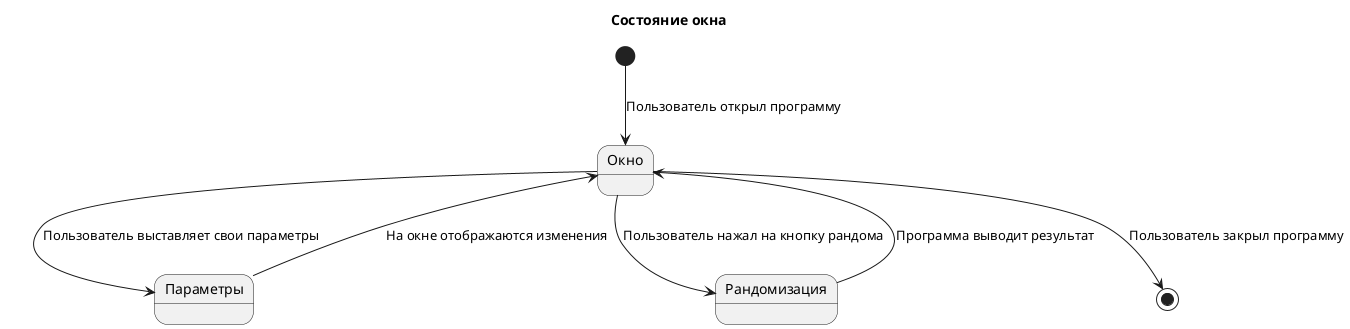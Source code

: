 @startuml

title Состояние окна

[*] --> Окно            : Пользователь открыл программу

Окно --> Параметры      : Пользователь выставляет свои параметры
Параметры --> Окно      : На окне отображаются изменения

Окно --> Рандомизация   : Пользователь нажал на кнопку рандома
Рандомизация --> Окно   : Программа выводит результат

Окно --> [*]            : Пользователь закрыл программу

@enduml